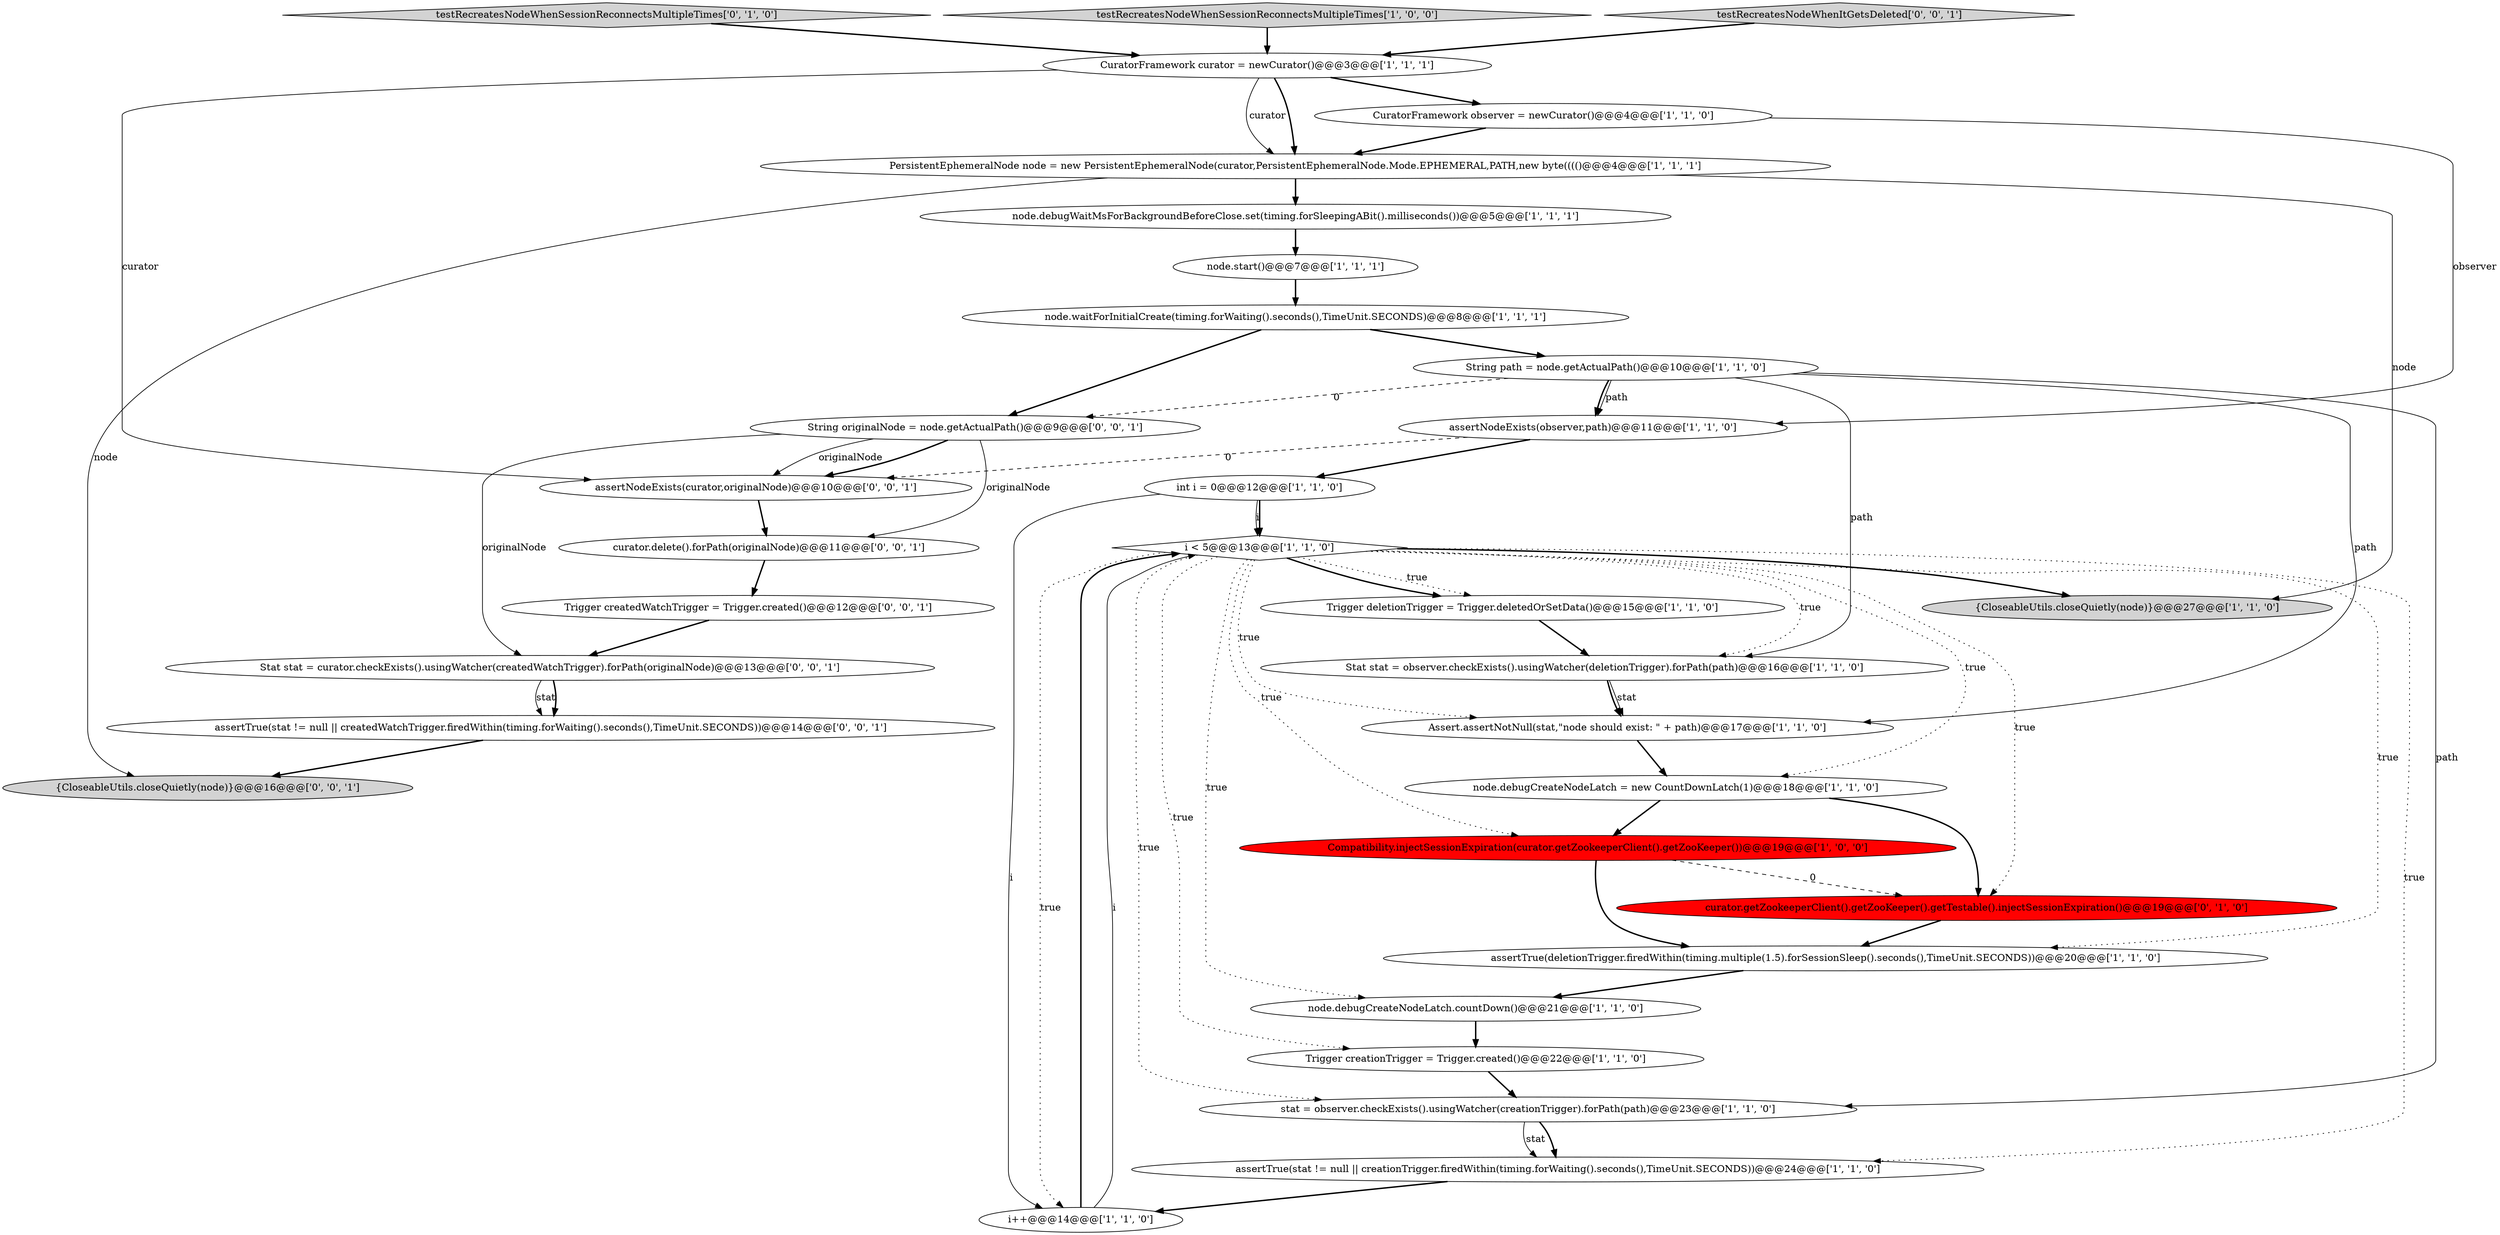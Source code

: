 digraph {
6 [style = filled, label = "int i = 0@@@12@@@['1', '1', '0']", fillcolor = white, shape = ellipse image = "AAA0AAABBB1BBB"];
9 [style = filled, label = "PersistentEphemeralNode node = new PersistentEphemeralNode(curator,PersistentEphemeralNode.Mode.EPHEMERAL,PATH,new byte(((()@@@4@@@['1', '1', '1']", fillcolor = white, shape = ellipse image = "AAA0AAABBB1BBB"];
12 [style = filled, label = "node.debugWaitMsForBackgroundBeforeClose.set(timing.forSleepingABit().milliseconds())@@@5@@@['1', '1', '1']", fillcolor = white, shape = ellipse image = "AAA0AAABBB1BBB"];
16 [style = filled, label = "stat = observer.checkExists().usingWatcher(creationTrigger).forPath(path)@@@23@@@['1', '1', '0']", fillcolor = white, shape = ellipse image = "AAA0AAABBB1BBB"];
15 [style = filled, label = "node.start()@@@7@@@['1', '1', '1']", fillcolor = white, shape = ellipse image = "AAA0AAABBB1BBB"];
2 [style = filled, label = "CuratorFramework observer = newCurator()@@@4@@@['1', '1', '0']", fillcolor = white, shape = ellipse image = "AAA0AAABBB1BBB"];
21 [style = filled, label = "Stat stat = observer.checkExists().usingWatcher(deletionTrigger).forPath(path)@@@16@@@['1', '1', '0']", fillcolor = white, shape = ellipse image = "AAA0AAABBB1BBB"];
11 [style = filled, label = "{CloseableUtils.closeQuietly(node)}@@@27@@@['1', '1', '0']", fillcolor = lightgray, shape = ellipse image = "AAA0AAABBB1BBB"];
23 [style = filled, label = "curator.getZookeeperClient().getZooKeeper().getTestable().injectSessionExpiration()@@@19@@@['0', '1', '0']", fillcolor = red, shape = ellipse image = "AAA1AAABBB2BBB"];
14 [style = filled, label = "assertTrue(deletionTrigger.firedWithin(timing.multiple(1.5).forSessionSleep().seconds(),TimeUnit.SECONDS))@@@20@@@['1', '1', '0']", fillcolor = white, shape = ellipse image = "AAA0AAABBB1BBB"];
20 [style = filled, label = "String path = node.getActualPath()@@@10@@@['1', '1', '0']", fillcolor = white, shape = ellipse image = "AAA0AAABBB1BBB"];
27 [style = filled, label = "Trigger createdWatchTrigger = Trigger.created()@@@12@@@['0', '0', '1']", fillcolor = white, shape = ellipse image = "AAA0AAABBB3BBB"];
32 [style = filled, label = "assertNodeExists(curator,originalNode)@@@10@@@['0', '0', '1']", fillcolor = white, shape = ellipse image = "AAA0AAABBB3BBB"];
1 [style = filled, label = "i < 5@@@13@@@['1', '1', '0']", fillcolor = white, shape = diamond image = "AAA0AAABBB1BBB"];
10 [style = filled, label = "assertNodeExists(observer,path)@@@11@@@['1', '1', '0']", fillcolor = white, shape = ellipse image = "AAA0AAABBB1BBB"];
13 [style = filled, label = "node.waitForInitialCreate(timing.forWaiting().seconds(),TimeUnit.SECONDS)@@@8@@@['1', '1', '1']", fillcolor = white, shape = ellipse image = "AAA0AAABBB1BBB"];
19 [style = filled, label = "node.debugCreateNodeLatch = new CountDownLatch(1)@@@18@@@['1', '1', '0']", fillcolor = white, shape = ellipse image = "AAA0AAABBB1BBB"];
18 [style = filled, label = "assertTrue(stat != null || creationTrigger.firedWithin(timing.forWaiting().seconds(),TimeUnit.SECONDS))@@@24@@@['1', '1', '0']", fillcolor = white, shape = ellipse image = "AAA0AAABBB1BBB"];
25 [style = filled, label = "String originalNode = node.getActualPath()@@@9@@@['0', '0', '1']", fillcolor = white, shape = ellipse image = "AAA0AAABBB3BBB"];
26 [style = filled, label = "Stat stat = curator.checkExists().usingWatcher(createdWatchTrigger).forPath(originalNode)@@@13@@@['0', '0', '1']", fillcolor = white, shape = ellipse image = "AAA0AAABBB3BBB"];
4 [style = filled, label = "Trigger creationTrigger = Trigger.created()@@@22@@@['1', '1', '0']", fillcolor = white, shape = ellipse image = "AAA0AAABBB1BBB"];
7 [style = filled, label = "i++@@@14@@@['1', '1', '0']", fillcolor = white, shape = ellipse image = "AAA0AAABBB1BBB"];
24 [style = filled, label = "testRecreatesNodeWhenSessionReconnectsMultipleTimes['0', '1', '0']", fillcolor = lightgray, shape = diamond image = "AAA0AAABBB2BBB"];
22 [style = filled, label = "Trigger deletionTrigger = Trigger.deletedOrSetData()@@@15@@@['1', '1', '0']", fillcolor = white, shape = ellipse image = "AAA0AAABBB1BBB"];
29 [style = filled, label = "{CloseableUtils.closeQuietly(node)}@@@16@@@['0', '0', '1']", fillcolor = lightgray, shape = ellipse image = "AAA0AAABBB3BBB"];
3 [style = filled, label = "node.debugCreateNodeLatch.countDown()@@@21@@@['1', '1', '0']", fillcolor = white, shape = ellipse image = "AAA0AAABBB1BBB"];
0 [style = filled, label = "Compatibility.injectSessionExpiration(curator.getZookeeperClient().getZooKeeper())@@@19@@@['1', '0', '0']", fillcolor = red, shape = ellipse image = "AAA1AAABBB1BBB"];
28 [style = filled, label = "assertTrue(stat != null || createdWatchTrigger.firedWithin(timing.forWaiting().seconds(),TimeUnit.SECONDS))@@@14@@@['0', '0', '1']", fillcolor = white, shape = ellipse image = "AAA0AAABBB3BBB"];
8 [style = filled, label = "testRecreatesNodeWhenSessionReconnectsMultipleTimes['1', '0', '0']", fillcolor = lightgray, shape = diamond image = "AAA0AAABBB1BBB"];
31 [style = filled, label = "curator.delete().forPath(originalNode)@@@11@@@['0', '0', '1']", fillcolor = white, shape = ellipse image = "AAA0AAABBB3BBB"];
5 [style = filled, label = "CuratorFramework curator = newCurator()@@@3@@@['1', '1', '1']", fillcolor = white, shape = ellipse image = "AAA0AAABBB1BBB"];
30 [style = filled, label = "testRecreatesNodeWhenItGetsDeleted['0', '0', '1']", fillcolor = lightgray, shape = diamond image = "AAA0AAABBB3BBB"];
17 [style = filled, label = "Assert.assertNotNull(stat,\"node should exist: \" + path)@@@17@@@['1', '1', '0']", fillcolor = white, shape = ellipse image = "AAA0AAABBB1BBB"];
6->1 [style = solid, label="i"];
14->3 [style = bold, label=""];
13->25 [style = bold, label=""];
28->29 [style = bold, label=""];
2->10 [style = solid, label="observer"];
15->13 [style = bold, label=""];
16->18 [style = bold, label=""];
7->1 [style = bold, label=""];
5->9 [style = solid, label="curator"];
20->17 [style = solid, label="path"];
25->31 [style = solid, label="originalNode"];
5->9 [style = bold, label=""];
16->18 [style = solid, label="stat"];
1->17 [style = dotted, label="true"];
25->32 [style = solid, label="originalNode"];
20->21 [style = solid, label="path"];
0->23 [style = dashed, label="0"];
7->1 [style = solid, label="i"];
1->22 [style = dotted, label="true"];
12->15 [style = bold, label=""];
25->32 [style = bold, label=""];
22->21 [style = bold, label=""];
1->21 [style = dotted, label="true"];
25->26 [style = solid, label="originalNode"];
1->4 [style = dotted, label="true"];
2->9 [style = bold, label=""];
1->14 [style = dotted, label="true"];
6->7 [style = solid, label="i"];
9->29 [style = solid, label="node"];
3->4 [style = bold, label=""];
10->6 [style = bold, label=""];
17->19 [style = bold, label=""];
9->11 [style = solid, label="node"];
1->19 [style = dotted, label="true"];
19->0 [style = bold, label=""];
1->11 [style = bold, label=""];
24->5 [style = bold, label=""];
20->10 [style = bold, label=""];
1->22 [style = bold, label=""];
23->14 [style = bold, label=""];
21->17 [style = solid, label="stat"];
26->28 [style = solid, label="stat"];
1->7 [style = dotted, label="true"];
6->1 [style = bold, label=""];
1->3 [style = dotted, label="true"];
1->18 [style = dotted, label="true"];
5->2 [style = bold, label=""];
0->14 [style = bold, label=""];
27->26 [style = bold, label=""];
20->10 [style = solid, label="path"];
8->5 [style = bold, label=""];
31->27 [style = bold, label=""];
20->25 [style = dashed, label="0"];
30->5 [style = bold, label=""];
20->16 [style = solid, label="path"];
10->32 [style = dashed, label="0"];
19->23 [style = bold, label=""];
1->23 [style = dotted, label="true"];
5->32 [style = solid, label="curator"];
1->16 [style = dotted, label="true"];
9->12 [style = bold, label=""];
26->28 [style = bold, label=""];
1->0 [style = dotted, label="true"];
18->7 [style = bold, label=""];
21->17 [style = bold, label=""];
32->31 [style = bold, label=""];
4->16 [style = bold, label=""];
13->20 [style = bold, label=""];
}
